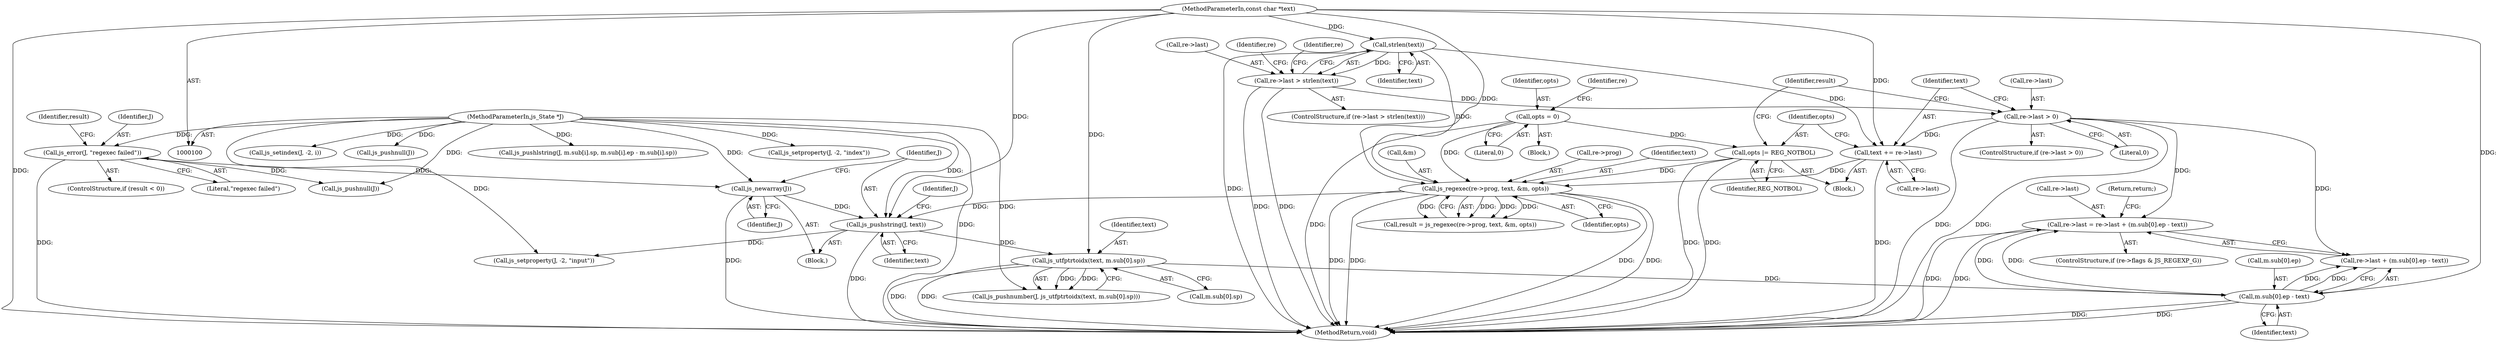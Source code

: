 digraph "0_mujs_00d4606c3baf813b7b1c176823b2729bf51002a2_0@integer" {
"1000245" [label="(Call,re->last = re->last + (m.sub[0].ep - text))"];
"1000136" [label="(Call,re->last > 0)"];
"1000120" [label="(Call,re->last > strlen(text))"];
"1000124" [label="(Call,strlen(text))"];
"1000103" [label="(MethodParameterIn,const char *text)"];
"1000253" [label="(Call,m.sub[0].ep - text)"];
"1000184" [label="(Call,js_utfptrtoidx(text, m.sub[0].sp))"];
"1000174" [label="(Call,js_pushstring(J, text))"];
"1000172" [label="(Call,js_newarray(J))"];
"1000164" [label="(Call,js_error(J, \"regexec failed\"))"];
"1000101" [label="(MethodParameterIn,js_State *J)"];
"1000152" [label="(Call,js_regexec(re->prog, text, &m, opts))"];
"1000142" [label="(Call,text += re->last)"];
"1000147" [label="(Call,opts |= REG_NOTBOL)"];
"1000109" [label="(Call,opts = 0)"];
"1000151" [label="(Identifier,result)"];
"1000109" [label="(Call,opts = 0)"];
"1000150" [label="(Call,result = js_regexec(re->prog, text, &m, opts))"];
"1000143" [label="(Identifier,text)"];
"1000249" [label="(Call,re->last + (m.sub[0].ep - text))"];
"1000186" [label="(Call,m.sub[0].sp)"];
"1000175" [label="(Identifier,J)"];
"1000142" [label="(Call,text += re->last)"];
"1000141" [label="(Block,)"];
"1000172" [label="(Call,js_newarray(J))"];
"1000184" [label="(Call,js_utfptrtoidx(text, m.sub[0].sp))"];
"1000176" [label="(Identifier,text)"];
"1000119" [label="(ControlStructure,if (re->last > strlen(text)))"];
"1000169" [label="(Identifier,result)"];
"1000160" [label="(ControlStructure,if (result < 0))"];
"1000159" [label="(Identifier,opts)"];
"1000136" [label="(Call,re->last > 0)"];
"1000166" [label="(Literal,\"regexec failed\")"];
"1000210" [label="(Call,js_pushlstring(J, m.sub[i].sp, m.sub[i].ep - m.sub[i].sp))"];
"1000121" [label="(Call,re->last)"];
"1000177" [label="(Call,js_setproperty(J, -2, \"input\"))"];
"1000246" [label="(Call,re->last)"];
"1000140" [label="(Literal,0)"];
"1000254" [label="(Call,m.sub[0].ep)"];
"1000120" [label="(Call,re->last > strlen(text))"];
"1000253" [label="(Call,m.sub[0].ep - text)"];
"1000153" [label="(Call,re->prog)"];
"1000144" [label="(Call,re->last)"];
"1000110" [label="(Identifier,opts)"];
"1000276" [label="(MethodReturn,void)"];
"1000103" [label="(MethodParameterIn,const char *text)"];
"1000274" [label="(Call,js_pushnull(J))"];
"1000111" [label="(Literal,0)"];
"1000135" [label="(ControlStructure,if (re->last > 0))"];
"1000174" [label="(Call,js_pushstring(J, text))"];
"1000245" [label="(Call,re->last = re->last + (m.sub[0].ep - text))"];
"1000165" [label="(Identifier,J)"];
"1000137" [label="(Call,re->last)"];
"1000171" [label="(Block,)"];
"1000193" [label="(Call,js_setproperty(J, -2, \"index\"))"];
"1000185" [label="(Identifier,text)"];
"1000125" [label="(Identifier,text)"];
"1000156" [label="(Identifier,text)"];
"1000157" [label="(Call,&m)"];
"1000182" [label="(Call,js_pushnumber(J, js_utfptrtoidx(text, m.sub[0].sp)))"];
"1000173" [label="(Identifier,J)"];
"1000147" [label="(Call,opts |= REG_NOTBOL)"];
"1000262" [label="(Return,return;)"];
"1000104" [label="(Block,)"];
"1000138" [label="(Identifier,re)"];
"1000239" [label="(ControlStructure,if (re->flags & JS_REGEXP_G))"];
"1000101" [label="(MethodParameterIn,js_State *J)"];
"1000152" [label="(Call,js_regexec(re->prog, text, &m, opts))"];
"1000178" [label="(Identifier,J)"];
"1000234" [label="(Call,js_setindex(J, -2, i))"];
"1000149" [label="(Identifier,REG_NOTBOL)"];
"1000115" [label="(Identifier,re)"];
"1000124" [label="(Call,strlen(text))"];
"1000129" [label="(Identifier,re)"];
"1000148" [label="(Identifier,opts)"];
"1000132" [label="(Call,js_pushnull(J))"];
"1000164" [label="(Call,js_error(J, \"regexec failed\"))"];
"1000261" [label="(Identifier,text)"];
"1000245" -> "1000239"  [label="AST: "];
"1000245" -> "1000249"  [label="CFG: "];
"1000246" -> "1000245"  [label="AST: "];
"1000249" -> "1000245"  [label="AST: "];
"1000262" -> "1000245"  [label="CFG: "];
"1000245" -> "1000276"  [label="DDG: "];
"1000245" -> "1000276"  [label="DDG: "];
"1000136" -> "1000245"  [label="DDG: "];
"1000253" -> "1000245"  [label="DDG: "];
"1000253" -> "1000245"  [label="DDG: "];
"1000136" -> "1000135"  [label="AST: "];
"1000136" -> "1000140"  [label="CFG: "];
"1000137" -> "1000136"  [label="AST: "];
"1000140" -> "1000136"  [label="AST: "];
"1000143" -> "1000136"  [label="CFG: "];
"1000151" -> "1000136"  [label="CFG: "];
"1000136" -> "1000276"  [label="DDG: "];
"1000136" -> "1000276"  [label="DDG: "];
"1000120" -> "1000136"  [label="DDG: "];
"1000136" -> "1000142"  [label="DDG: "];
"1000136" -> "1000249"  [label="DDG: "];
"1000120" -> "1000119"  [label="AST: "];
"1000120" -> "1000124"  [label="CFG: "];
"1000121" -> "1000120"  [label="AST: "];
"1000124" -> "1000120"  [label="AST: "];
"1000129" -> "1000120"  [label="CFG: "];
"1000138" -> "1000120"  [label="CFG: "];
"1000120" -> "1000276"  [label="DDG: "];
"1000120" -> "1000276"  [label="DDG: "];
"1000124" -> "1000120"  [label="DDG: "];
"1000124" -> "1000125"  [label="CFG: "];
"1000125" -> "1000124"  [label="AST: "];
"1000124" -> "1000276"  [label="DDG: "];
"1000103" -> "1000124"  [label="DDG: "];
"1000124" -> "1000142"  [label="DDG: "];
"1000124" -> "1000152"  [label="DDG: "];
"1000103" -> "1000100"  [label="AST: "];
"1000103" -> "1000276"  [label="DDG: "];
"1000103" -> "1000142"  [label="DDG: "];
"1000103" -> "1000152"  [label="DDG: "];
"1000103" -> "1000174"  [label="DDG: "];
"1000103" -> "1000184"  [label="DDG: "];
"1000103" -> "1000253"  [label="DDG: "];
"1000253" -> "1000249"  [label="AST: "];
"1000253" -> "1000261"  [label="CFG: "];
"1000254" -> "1000253"  [label="AST: "];
"1000261" -> "1000253"  [label="AST: "];
"1000249" -> "1000253"  [label="CFG: "];
"1000253" -> "1000276"  [label="DDG: "];
"1000253" -> "1000276"  [label="DDG: "];
"1000253" -> "1000249"  [label="DDG: "];
"1000253" -> "1000249"  [label="DDG: "];
"1000184" -> "1000253"  [label="DDG: "];
"1000184" -> "1000182"  [label="AST: "];
"1000184" -> "1000186"  [label="CFG: "];
"1000185" -> "1000184"  [label="AST: "];
"1000186" -> "1000184"  [label="AST: "];
"1000182" -> "1000184"  [label="CFG: "];
"1000184" -> "1000276"  [label="DDG: "];
"1000184" -> "1000276"  [label="DDG: "];
"1000184" -> "1000182"  [label="DDG: "];
"1000184" -> "1000182"  [label="DDG: "];
"1000174" -> "1000184"  [label="DDG: "];
"1000174" -> "1000171"  [label="AST: "];
"1000174" -> "1000176"  [label="CFG: "];
"1000175" -> "1000174"  [label="AST: "];
"1000176" -> "1000174"  [label="AST: "];
"1000178" -> "1000174"  [label="CFG: "];
"1000174" -> "1000276"  [label="DDG: "];
"1000172" -> "1000174"  [label="DDG: "];
"1000101" -> "1000174"  [label="DDG: "];
"1000152" -> "1000174"  [label="DDG: "];
"1000174" -> "1000177"  [label="DDG: "];
"1000172" -> "1000171"  [label="AST: "];
"1000172" -> "1000173"  [label="CFG: "];
"1000173" -> "1000172"  [label="AST: "];
"1000175" -> "1000172"  [label="CFG: "];
"1000172" -> "1000276"  [label="DDG: "];
"1000164" -> "1000172"  [label="DDG: "];
"1000101" -> "1000172"  [label="DDG: "];
"1000164" -> "1000160"  [label="AST: "];
"1000164" -> "1000166"  [label="CFG: "];
"1000165" -> "1000164"  [label="AST: "];
"1000166" -> "1000164"  [label="AST: "];
"1000169" -> "1000164"  [label="CFG: "];
"1000164" -> "1000276"  [label="DDG: "];
"1000101" -> "1000164"  [label="DDG: "];
"1000164" -> "1000274"  [label="DDG: "];
"1000101" -> "1000100"  [label="AST: "];
"1000101" -> "1000276"  [label="DDG: "];
"1000101" -> "1000132"  [label="DDG: "];
"1000101" -> "1000177"  [label="DDG: "];
"1000101" -> "1000182"  [label="DDG: "];
"1000101" -> "1000193"  [label="DDG: "];
"1000101" -> "1000210"  [label="DDG: "];
"1000101" -> "1000234"  [label="DDG: "];
"1000101" -> "1000274"  [label="DDG: "];
"1000152" -> "1000150"  [label="AST: "];
"1000152" -> "1000159"  [label="CFG: "];
"1000153" -> "1000152"  [label="AST: "];
"1000156" -> "1000152"  [label="AST: "];
"1000157" -> "1000152"  [label="AST: "];
"1000159" -> "1000152"  [label="AST: "];
"1000150" -> "1000152"  [label="CFG: "];
"1000152" -> "1000276"  [label="DDG: "];
"1000152" -> "1000276"  [label="DDG: "];
"1000152" -> "1000276"  [label="DDG: "];
"1000152" -> "1000276"  [label="DDG: "];
"1000152" -> "1000150"  [label="DDG: "];
"1000152" -> "1000150"  [label="DDG: "];
"1000152" -> "1000150"  [label="DDG: "];
"1000152" -> "1000150"  [label="DDG: "];
"1000142" -> "1000152"  [label="DDG: "];
"1000147" -> "1000152"  [label="DDG: "];
"1000109" -> "1000152"  [label="DDG: "];
"1000142" -> "1000141"  [label="AST: "];
"1000142" -> "1000144"  [label="CFG: "];
"1000143" -> "1000142"  [label="AST: "];
"1000144" -> "1000142"  [label="AST: "];
"1000148" -> "1000142"  [label="CFG: "];
"1000142" -> "1000276"  [label="DDG: "];
"1000147" -> "1000141"  [label="AST: "];
"1000147" -> "1000149"  [label="CFG: "];
"1000148" -> "1000147"  [label="AST: "];
"1000149" -> "1000147"  [label="AST: "];
"1000151" -> "1000147"  [label="CFG: "];
"1000147" -> "1000276"  [label="DDG: "];
"1000147" -> "1000276"  [label="DDG: "];
"1000109" -> "1000147"  [label="DDG: "];
"1000109" -> "1000104"  [label="AST: "];
"1000109" -> "1000111"  [label="CFG: "];
"1000110" -> "1000109"  [label="AST: "];
"1000111" -> "1000109"  [label="AST: "];
"1000115" -> "1000109"  [label="CFG: "];
"1000109" -> "1000276"  [label="DDG: "];
}
